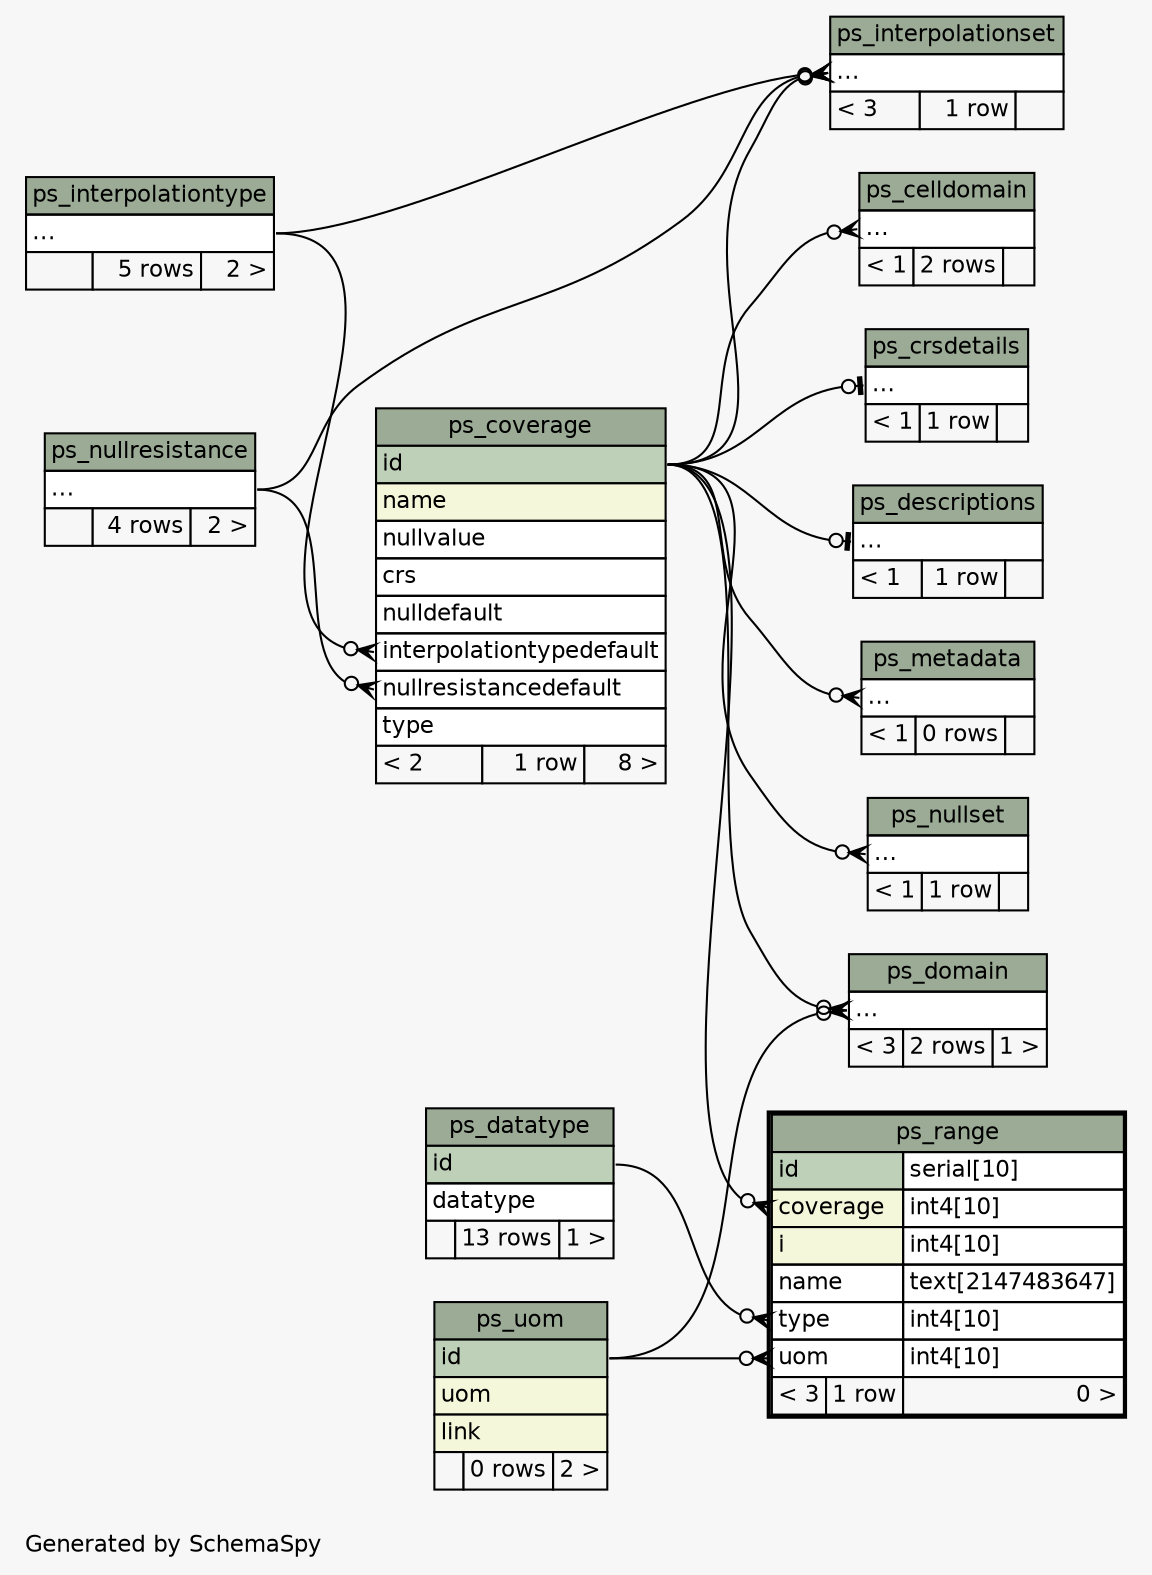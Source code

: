 // dot 2.20.2 on Linux 2.6.32-45-generic
// SchemaSpy rev 590
digraph "twoDegreesRelationshipsDiagram" {
  graph [
    rankdir="RL"
    bgcolor="#f7f7f7"
    label="\nGenerated by SchemaSpy"
    labeljust="l"
    nodesep="0.18"
    ranksep="0.46"
    fontname="Helvetica"
    fontsize="11"
  ];
  node [
    fontname="Helvetica"
    fontsize="11"
    shape="plaintext"
  ];
  edge [
    arrowsize="0.8"
  ];
  "ps_celldomain":"elipses":w -> "ps_coverage":"id":e [arrowhead=none dir=back arrowtail=crowodot];
  "ps_coverage":"interpolationtypedefault":w -> "ps_interpolationtype":"elipses":e [arrowhead=none dir=back arrowtail=crowodot];
  "ps_coverage":"nullresistancedefault":w -> "ps_nullresistance":"elipses":e [arrowhead=none dir=back arrowtail=crowodot];
  "ps_crsdetails":"elipses":w -> "ps_coverage":"id":e [arrowhead=none dir=back arrowtail=teeodot];
  "ps_descriptions":"elipses":w -> "ps_coverage":"id":e [arrowhead=none dir=back arrowtail=teeodot];
  "ps_domain":"elipses":w -> "ps_coverage":"id":e [arrowhead=none dir=back arrowtail=crowodot];
  "ps_domain":"elipses":w -> "ps_uom":"id":e [arrowhead=none dir=back arrowtail=crowodot];
  "ps_interpolationset":"elipses":w -> "ps_coverage":"id":e [arrowhead=none dir=back arrowtail=crowodot];
  "ps_interpolationset":"elipses":w -> "ps_interpolationtype":"elipses":e [arrowhead=none dir=back arrowtail=crowodot];
  "ps_interpolationset":"elipses":w -> "ps_nullresistance":"elipses":e [arrowhead=none dir=back arrowtail=crowodot];
  "ps_metadata":"elipses":w -> "ps_coverage":"id":e [arrowhead=none dir=back arrowtail=crowodot];
  "ps_nullset":"elipses":w -> "ps_coverage":"id":e [arrowhead=none dir=back arrowtail=crowodot];
  "ps_range":"coverage":w -> "ps_coverage":"id":e [arrowhead=none dir=back arrowtail=crowodot];
  "ps_range":"type":w -> "ps_datatype":"id":e [arrowhead=none dir=back arrowtail=crowodot];
  "ps_range":"uom":w -> "ps_uom":"id":e [arrowhead=none dir=back arrowtail=crowodot];
  "ps_celldomain" [
    label=<
    <TABLE BORDER="0" CELLBORDER="1" CELLSPACING="0" BGCOLOR="#ffffff">
      <TR><TD COLSPAN="3" BGCOLOR="#9bab96" ALIGN="CENTER">ps_celldomain</TD></TR>
      <TR><TD PORT="elipses" COLSPAN="3" ALIGN="LEFT">...</TD></TR>
      <TR><TD ALIGN="LEFT" BGCOLOR="#f7f7f7">&lt; 1</TD><TD ALIGN="RIGHT" BGCOLOR="#f7f7f7">2 rows</TD><TD ALIGN="RIGHT" BGCOLOR="#f7f7f7">  </TD></TR>
    </TABLE>>
    URL="ps_celldomain.html"
    tooltip="ps_celldomain"
  ];
  "ps_coverage" [
    label=<
    <TABLE BORDER="0" CELLBORDER="1" CELLSPACING="0" BGCOLOR="#ffffff">
      <TR><TD COLSPAN="3" BGCOLOR="#9bab96" ALIGN="CENTER">ps_coverage</TD></TR>
      <TR><TD PORT="id" COLSPAN="3" BGCOLOR="#bed1b8" ALIGN="LEFT">id</TD></TR>
      <TR><TD PORT="name" COLSPAN="3" BGCOLOR="#f4f7da" ALIGN="LEFT">name</TD></TR>
      <TR><TD PORT="nullvalue" COLSPAN="3" ALIGN="LEFT">nullvalue</TD></TR>
      <TR><TD PORT="crs" COLSPAN="3" ALIGN="LEFT">crs</TD></TR>
      <TR><TD PORT="nulldefault" COLSPAN="3" ALIGN="LEFT">nulldefault</TD></TR>
      <TR><TD PORT="interpolationtypedefault" COLSPAN="3" ALIGN="LEFT">interpolationtypedefault</TD></TR>
      <TR><TD PORT="nullresistancedefault" COLSPAN="3" ALIGN="LEFT">nullresistancedefault</TD></TR>
      <TR><TD PORT="type" COLSPAN="3" ALIGN="LEFT">type</TD></TR>
      <TR><TD ALIGN="LEFT" BGCOLOR="#f7f7f7">&lt; 2</TD><TD ALIGN="RIGHT" BGCOLOR="#f7f7f7">1 row</TD><TD ALIGN="RIGHT" BGCOLOR="#f7f7f7">8 &gt;</TD></TR>
    </TABLE>>
    URL="ps_coverage.html"
    tooltip="ps_coverage"
  ];
  "ps_crsdetails" [
    label=<
    <TABLE BORDER="0" CELLBORDER="1" CELLSPACING="0" BGCOLOR="#ffffff">
      <TR><TD COLSPAN="3" BGCOLOR="#9bab96" ALIGN="CENTER">ps_crsdetails</TD></TR>
      <TR><TD PORT="elipses" COLSPAN="3" ALIGN="LEFT">...</TD></TR>
      <TR><TD ALIGN="LEFT" BGCOLOR="#f7f7f7">&lt; 1</TD><TD ALIGN="RIGHT" BGCOLOR="#f7f7f7">1 row</TD><TD ALIGN="RIGHT" BGCOLOR="#f7f7f7">  </TD></TR>
    </TABLE>>
    URL="ps_crsdetails.html"
    tooltip="ps_crsdetails"
  ];
  "ps_datatype" [
    label=<
    <TABLE BORDER="0" CELLBORDER="1" CELLSPACING="0" BGCOLOR="#ffffff">
      <TR><TD COLSPAN="3" BGCOLOR="#9bab96" ALIGN="CENTER">ps_datatype</TD></TR>
      <TR><TD PORT="id" COLSPAN="3" BGCOLOR="#bed1b8" ALIGN="LEFT">id</TD></TR>
      <TR><TD PORT="datatype" COLSPAN="3" ALIGN="LEFT">datatype</TD></TR>
      <TR><TD ALIGN="LEFT" BGCOLOR="#f7f7f7">  </TD><TD ALIGN="RIGHT" BGCOLOR="#f7f7f7">13 rows</TD><TD ALIGN="RIGHT" BGCOLOR="#f7f7f7">1 &gt;</TD></TR>
    </TABLE>>
    URL="ps_datatype.html"
    tooltip="ps_datatype"
  ];
  "ps_descriptions" [
    label=<
    <TABLE BORDER="0" CELLBORDER="1" CELLSPACING="0" BGCOLOR="#ffffff">
      <TR><TD COLSPAN="3" BGCOLOR="#9bab96" ALIGN="CENTER">ps_descriptions</TD></TR>
      <TR><TD PORT="elipses" COLSPAN="3" ALIGN="LEFT">...</TD></TR>
      <TR><TD ALIGN="LEFT" BGCOLOR="#f7f7f7">&lt; 1</TD><TD ALIGN="RIGHT" BGCOLOR="#f7f7f7">1 row</TD><TD ALIGN="RIGHT" BGCOLOR="#f7f7f7">  </TD></TR>
    </TABLE>>
    URL="ps_descriptions.html"
    tooltip="ps_descriptions"
  ];
  "ps_domain" [
    label=<
    <TABLE BORDER="0" CELLBORDER="1" CELLSPACING="0" BGCOLOR="#ffffff">
      <TR><TD COLSPAN="3" BGCOLOR="#9bab96" ALIGN="CENTER">ps_domain</TD></TR>
      <TR><TD PORT="elipses" COLSPAN="3" ALIGN="LEFT">...</TD></TR>
      <TR><TD ALIGN="LEFT" BGCOLOR="#f7f7f7">&lt; 3</TD><TD ALIGN="RIGHT" BGCOLOR="#f7f7f7">2 rows</TD><TD ALIGN="RIGHT" BGCOLOR="#f7f7f7">1 &gt;</TD></TR>
    </TABLE>>
    URL="ps_domain.html"
    tooltip="ps_domain"
  ];
  "ps_interpolationset" [
    label=<
    <TABLE BORDER="0" CELLBORDER="1" CELLSPACING="0" BGCOLOR="#ffffff">
      <TR><TD COLSPAN="3" BGCOLOR="#9bab96" ALIGN="CENTER">ps_interpolationset</TD></TR>
      <TR><TD PORT="elipses" COLSPAN="3" ALIGN="LEFT">...</TD></TR>
      <TR><TD ALIGN="LEFT" BGCOLOR="#f7f7f7">&lt; 3</TD><TD ALIGN="RIGHT" BGCOLOR="#f7f7f7">1 row</TD><TD ALIGN="RIGHT" BGCOLOR="#f7f7f7">  </TD></TR>
    </TABLE>>
    URL="ps_interpolationset.html"
    tooltip="ps_interpolationset"
  ];
  "ps_interpolationtype" [
    label=<
    <TABLE BORDER="0" CELLBORDER="1" CELLSPACING="0" BGCOLOR="#ffffff">
      <TR><TD COLSPAN="3" BGCOLOR="#9bab96" ALIGN="CENTER">ps_interpolationtype</TD></TR>
      <TR><TD PORT="elipses" COLSPAN="3" ALIGN="LEFT">...</TD></TR>
      <TR><TD ALIGN="LEFT" BGCOLOR="#f7f7f7">  </TD><TD ALIGN="RIGHT" BGCOLOR="#f7f7f7">5 rows</TD><TD ALIGN="RIGHT" BGCOLOR="#f7f7f7">2 &gt;</TD></TR>
    </TABLE>>
    URL="ps_interpolationtype.html"
    tooltip="ps_interpolationtype"
  ];
  "ps_metadata" [
    label=<
    <TABLE BORDER="0" CELLBORDER="1" CELLSPACING="0" BGCOLOR="#ffffff">
      <TR><TD COLSPAN="3" BGCOLOR="#9bab96" ALIGN="CENTER">ps_metadata</TD></TR>
      <TR><TD PORT="elipses" COLSPAN="3" ALIGN="LEFT">...</TD></TR>
      <TR><TD ALIGN="LEFT" BGCOLOR="#f7f7f7">&lt; 1</TD><TD ALIGN="RIGHT" BGCOLOR="#f7f7f7">0 rows</TD><TD ALIGN="RIGHT" BGCOLOR="#f7f7f7">  </TD></TR>
    </TABLE>>
    URL="ps_metadata.html"
    tooltip="ps_metadata"
  ];
  "ps_nullresistance" [
    label=<
    <TABLE BORDER="0" CELLBORDER="1" CELLSPACING="0" BGCOLOR="#ffffff">
      <TR><TD COLSPAN="3" BGCOLOR="#9bab96" ALIGN="CENTER">ps_nullresistance</TD></TR>
      <TR><TD PORT="elipses" COLSPAN="3" ALIGN="LEFT">...</TD></TR>
      <TR><TD ALIGN="LEFT" BGCOLOR="#f7f7f7">  </TD><TD ALIGN="RIGHT" BGCOLOR="#f7f7f7">4 rows</TD><TD ALIGN="RIGHT" BGCOLOR="#f7f7f7">2 &gt;</TD></TR>
    </TABLE>>
    URL="ps_nullresistance.html"
    tooltip="ps_nullresistance"
  ];
  "ps_nullset" [
    label=<
    <TABLE BORDER="0" CELLBORDER="1" CELLSPACING="0" BGCOLOR="#ffffff">
      <TR><TD COLSPAN="3" BGCOLOR="#9bab96" ALIGN="CENTER">ps_nullset</TD></TR>
      <TR><TD PORT="elipses" COLSPAN="3" ALIGN="LEFT">...</TD></TR>
      <TR><TD ALIGN="LEFT" BGCOLOR="#f7f7f7">&lt; 1</TD><TD ALIGN="RIGHT" BGCOLOR="#f7f7f7">1 row</TD><TD ALIGN="RIGHT" BGCOLOR="#f7f7f7">  </TD></TR>
    </TABLE>>
    URL="ps_nullset.html"
    tooltip="ps_nullset"
  ];
  "ps_range" [
    label=<
    <TABLE BORDER="2" CELLBORDER="1" CELLSPACING="0" BGCOLOR="#ffffff">
      <TR><TD COLSPAN="3" BGCOLOR="#9bab96" ALIGN="CENTER">ps_range</TD></TR>
      <TR><TD PORT="id" COLSPAN="2" BGCOLOR="#bed1b8" ALIGN="LEFT">id</TD><TD PORT="id.type" ALIGN="LEFT">serial[10]</TD></TR>
      <TR><TD PORT="coverage" COLSPAN="2" BGCOLOR="#f4f7da" ALIGN="LEFT">coverage</TD><TD PORT="coverage.type" ALIGN="LEFT">int4[10]</TD></TR>
      <TR><TD PORT="i" COLSPAN="2" BGCOLOR="#f4f7da" ALIGN="LEFT">i</TD><TD PORT="i.type" ALIGN="LEFT">int4[10]</TD></TR>
      <TR><TD PORT="name" COLSPAN="2" ALIGN="LEFT">name</TD><TD PORT="name.type" ALIGN="LEFT">text[2147483647]</TD></TR>
      <TR><TD PORT="type" COLSPAN="2" ALIGN="LEFT">type</TD><TD PORT="type.type" ALIGN="LEFT">int4[10]</TD></TR>
      <TR><TD PORT="uom" COLSPAN="2" ALIGN="LEFT">uom</TD><TD PORT="uom.type" ALIGN="LEFT">int4[10]</TD></TR>
      <TR><TD ALIGN="LEFT" BGCOLOR="#f7f7f7">&lt; 3</TD><TD ALIGN="RIGHT" BGCOLOR="#f7f7f7">1 row</TD><TD ALIGN="RIGHT" BGCOLOR="#f7f7f7">0 &gt;</TD></TR>
    </TABLE>>
    URL="ps_range.html"
    tooltip="ps_range"
  ];
  "ps_uom" [
    label=<
    <TABLE BORDER="0" CELLBORDER="1" CELLSPACING="0" BGCOLOR="#ffffff">
      <TR><TD COLSPAN="3" BGCOLOR="#9bab96" ALIGN="CENTER">ps_uom</TD></TR>
      <TR><TD PORT="id" COLSPAN="3" BGCOLOR="#bed1b8" ALIGN="LEFT">id</TD></TR>
      <TR><TD PORT="uom" COLSPAN="3" BGCOLOR="#f4f7da" ALIGN="LEFT">uom</TD></TR>
      <TR><TD PORT="link" COLSPAN="3" BGCOLOR="#f4f7da" ALIGN="LEFT">link</TD></TR>
      <TR><TD ALIGN="LEFT" BGCOLOR="#f7f7f7">  </TD><TD ALIGN="RIGHT" BGCOLOR="#f7f7f7">0 rows</TD><TD ALIGN="RIGHT" BGCOLOR="#f7f7f7">2 &gt;</TD></TR>
    </TABLE>>
    URL="ps_uom.html"
    tooltip="ps_uom"
  ];
}
